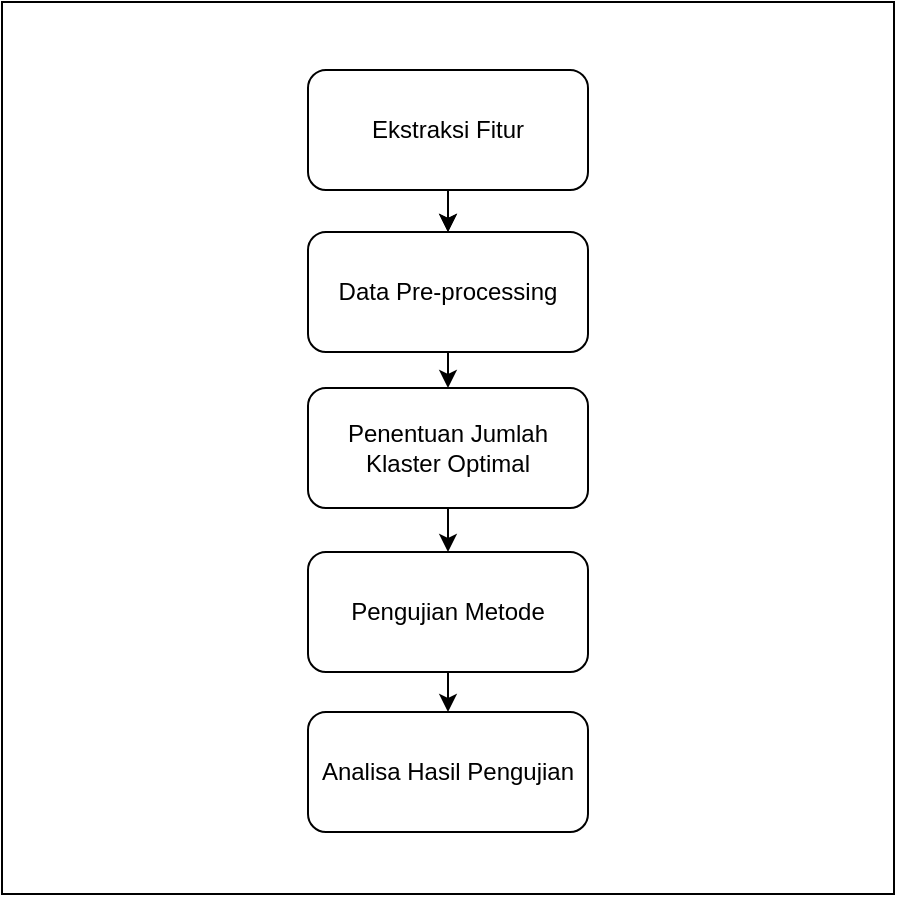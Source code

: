 <mxfile version="13.7.2" type="github"><diagram id="i0KFx_YGyKiXd3IRlmi0" name="Page-1"><mxGraphModel dx="868" dy="491" grid="1" gridSize="10" guides="1" tooltips="1" connect="1" arrows="1" fold="1" page="1" pageScale="1" pageWidth="850" pageHeight="1100" math="0" shadow="0"><root><mxCell id="0"/><mxCell id="1" parent="0"/><mxCell id="fy8jhSHuD0leMWJL6pgJ-13" value="" style="whiteSpace=wrap;html=1;aspect=fixed;" vertex="1" parent="1"><mxGeometry x="187" y="56" width="446" height="446" as="geometry"/></mxCell><mxCell id="fy8jhSHuD0leMWJL6pgJ-1" value="Ekstraksi Fitur" style="rounded=1;whiteSpace=wrap;html=1;" vertex="1" parent="1"><mxGeometry x="340" y="90" width="140" height="60" as="geometry"/></mxCell><mxCell id="fy8jhSHuD0leMWJL6pgJ-2" value="Data Pre-processing" style="rounded=1;whiteSpace=wrap;html=1;" vertex="1" parent="1"><mxGeometry x="340" y="171" width="140" height="60" as="geometry"/></mxCell><mxCell id="fy8jhSHuD0leMWJL6pgJ-3" value="Pengujian Metode" style="rounded=1;whiteSpace=wrap;html=1;" vertex="1" parent="1"><mxGeometry x="340" y="331" width="140" height="60" as="geometry"/></mxCell><mxCell id="fy8jhSHuD0leMWJL6pgJ-4" value="Penentuan Jumlah Klaster Optimal" style="rounded=1;whiteSpace=wrap;html=1;" vertex="1" parent="1"><mxGeometry x="340" y="249" width="140" height="60" as="geometry"/></mxCell><mxCell id="fy8jhSHuD0leMWJL6pgJ-5" value="Analisa Hasil Pengujian" style="rounded=1;whiteSpace=wrap;html=1;" vertex="1" parent="1"><mxGeometry x="340" y="411" width="140" height="60" as="geometry"/></mxCell><mxCell id="fy8jhSHuD0leMWJL6pgJ-6" value="" style="endArrow=classic;html=1;exitX=0.5;exitY=1;exitDx=0;exitDy=0;" edge="1" parent="1" source="fy8jhSHuD0leMWJL6pgJ-1" target="fy8jhSHuD0leMWJL6pgJ-2"><mxGeometry width="50" height="50" relative="1" as="geometry"><mxPoint x="620" y="311" as="sourcePoint"/><mxPoint x="450" y="261" as="targetPoint"/></mxGeometry></mxCell><mxCell id="fy8jhSHuD0leMWJL6pgJ-7" value="" style="endArrow=classic;html=1;exitX=0.5;exitY=1;exitDx=0;exitDy=0;" edge="1" parent="1"><mxGeometry width="50" height="50" relative="1" as="geometry"><mxPoint x="410" y="161" as="sourcePoint"/><mxPoint x="410" y="171" as="targetPoint"/></mxGeometry></mxCell><mxCell id="fy8jhSHuD0leMWJL6pgJ-9" value="" style="endArrow=classic;html=1;exitX=0.5;exitY=1;exitDx=0;exitDy=0;entryX=0.5;entryY=0;entryDx=0;entryDy=0;" edge="1" parent="1" source="fy8jhSHuD0leMWJL6pgJ-2" target="fy8jhSHuD0leMWJL6pgJ-4"><mxGeometry width="50" height="50" relative="1" as="geometry"><mxPoint x="400" y="311" as="sourcePoint"/><mxPoint x="450" y="261" as="targetPoint"/></mxGeometry></mxCell><mxCell id="fy8jhSHuD0leMWJL6pgJ-10" value="" style="endArrow=classic;html=1;exitX=0.5;exitY=1;exitDx=0;exitDy=0;entryX=0.5;entryY=0;entryDx=0;entryDy=0;" edge="1" parent="1" source="fy8jhSHuD0leMWJL6pgJ-4" target="fy8jhSHuD0leMWJL6pgJ-3"><mxGeometry width="50" height="50" relative="1" as="geometry"><mxPoint x="410" y="361" as="sourcePoint"/><mxPoint x="460" y="311" as="targetPoint"/></mxGeometry></mxCell><mxCell id="fy8jhSHuD0leMWJL6pgJ-11" value="" style="endArrow=classic;html=1;exitX=0.5;exitY=1;exitDx=0;exitDy=0;entryX=0.5;entryY=0;entryDx=0;entryDy=0;" edge="1" parent="1" source="fy8jhSHuD0leMWJL6pgJ-3" target="fy8jhSHuD0leMWJL6pgJ-5"><mxGeometry width="50" height="50" relative="1" as="geometry"><mxPoint x="410" y="441" as="sourcePoint"/><mxPoint x="460" y="391" as="targetPoint"/></mxGeometry></mxCell></root></mxGraphModel></diagram></mxfile>